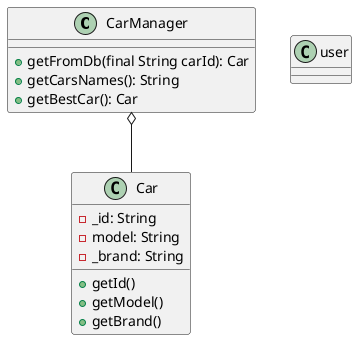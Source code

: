@startuml
class CarManager{
    + getFromDb(final String carId): Car
    + getCarsNames(): String
    + getBestCar(): Car
}

class Car{
-  _id: String
- model: String
- _brand: String
+ getId()
+ getModel()
+ getBrand()
}

CarManager o-- Car
class user{}

@enduml